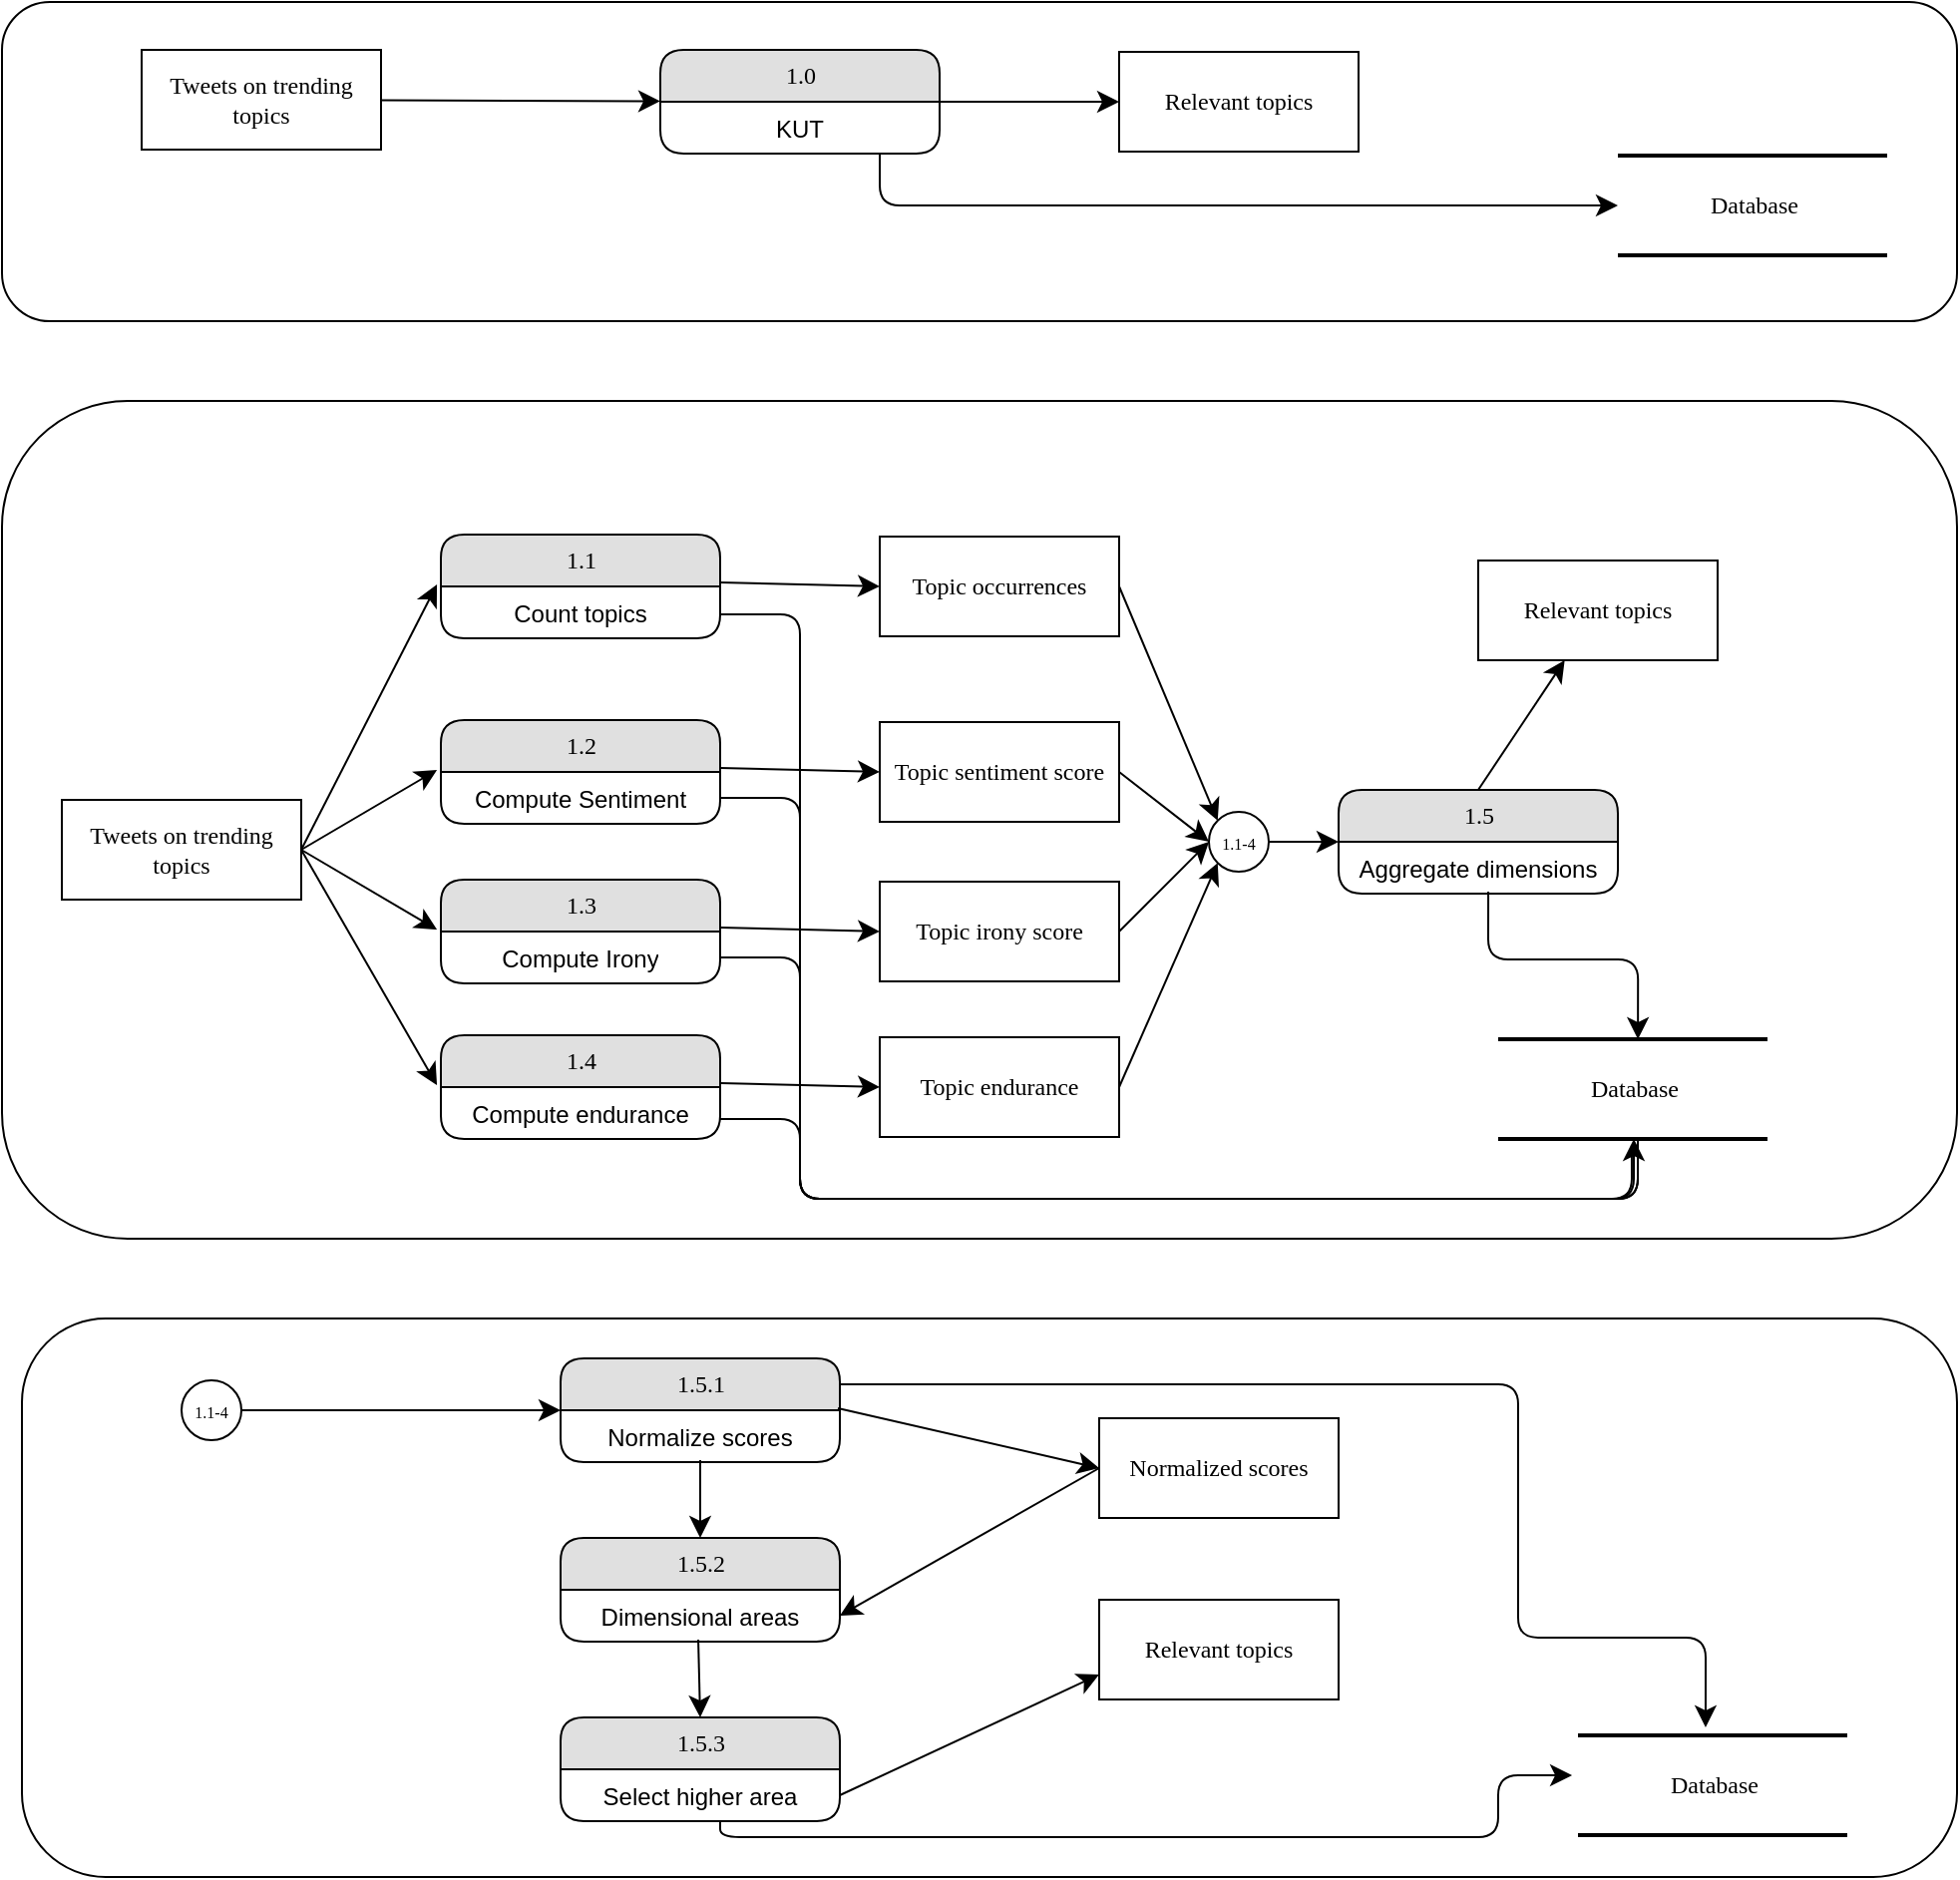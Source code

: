 <mxfile version="14.4.2" type="device"><diagram name="Page-1" id="52a04d89-c75d-2922-d76d-85b35f80e030"><mxGraphModel dx="1287" dy="803" grid="1" gridSize="10" guides="1" tooltips="1" connect="1" arrows="1" fold="1" page="1" pageScale="1" pageWidth="1100" pageHeight="850" background="#ffffff" math="0" shadow="0"><root><mxCell id="0"/><mxCell id="1" parent="0"/><mxCell id="VF_szZl6E9TT797WNr8M-30" value="" style="rounded=1;whiteSpace=wrap;html=1;" parent="1" vertex="1"><mxGeometry x="100" y="230" width="980" height="420" as="geometry"/></mxCell><mxCell id="VF_szZl6E9TT797WNr8M-2" value="" style="rounded=1;whiteSpace=wrap;html=1;" parent="1" vertex="1"><mxGeometry x="100" y="30" width="980" height="160" as="geometry"/></mxCell><mxCell id="21ea969265ad0168-30" value="Database" style="html=1;rounded=0;shadow=0;comic=0;labelBackgroundColor=none;strokeWidth=2;fontFamily=Verdana;fontSize=12;align=center;shape=mxgraph.ios7ui.horLines;" parent="1" vertex="1"><mxGeometry x="910" y="107" width="135" height="50" as="geometry"/></mxCell><mxCell id="17472293e6e8944d-4" value="Database" style="html=1;rounded=0;shadow=0;comic=0;labelBackgroundColor=none;strokeWidth=2;fontFamily=Verdana;fontSize=12;align=center;shape=mxgraph.ios7ui.horLines;" parent="1" vertex="1"><mxGeometry x="850" y="550" width="135" height="50" as="geometry"/></mxCell><mxCell id="17472293e6e8944d-29" value="Relevant topics" style="whiteSpace=wrap;html=1;rounded=0;shadow=0;comic=0;labelBackgroundColor=none;strokeWidth=1;fontFamily=Verdana;fontSize=12;align=center;" parent="1" vertex="1"><mxGeometry x="660" y="55" width="120" height="50" as="geometry"/></mxCell><mxCell id="1fdf3b25b50cf41e-27" style="edgeStyle=none;html=1;labelBackgroundColor=none;startFill=0;startSize=8;endFill=1;endSize=8;fontFamily=Verdana;fontSize=12;" parent="1" source="17472293e6e8944d-30" target="1fdf3b25b50cf41e-1" edge="1"><mxGeometry relative="1" as="geometry"/></mxCell><mxCell id="17472293e6e8944d-30" value="Tweets on trending topics" style="whiteSpace=wrap;html=1;rounded=0;shadow=0;comic=0;labelBackgroundColor=none;strokeWidth=1;fontFamily=Verdana;fontSize=12;align=center;" parent="1" vertex="1"><mxGeometry x="170" y="54" width="120" height="50" as="geometry"/></mxCell><mxCell id="1fdf3b25b50cf41e-28" style="edgeStyle=none;html=1;labelBackgroundColor=none;startFill=0;startSize=8;endFill=1;endSize=8;fontFamily=Verdana;fontSize=12;" parent="1" source="1fdf3b25b50cf41e-1" target="17472293e6e8944d-29" edge="1"><mxGeometry relative="1" as="geometry"/></mxCell><mxCell id="1fdf3b25b50cf41e-38" style="edgeStyle=orthogonalEdgeStyle;html=1;labelBackgroundColor=none;startFill=0;startSize=8;endFill=1;endSize=8;fontFamily=Verdana;fontSize=12;" parent="1" source="1fdf3b25b50cf41e-1" target="21ea969265ad0168-30" edge="1"><mxGeometry relative="1" as="geometry"><Array as="points"><mxPoint x="540" y="132"/></Array></mxGeometry></mxCell><mxCell id="1fdf3b25b50cf41e-1" value="1.0" style="swimlane;html=1;fontStyle=0;childLayout=stackLayout;horizontal=1;startSize=26;fillColor=#e0e0e0;horizontalStack=0;resizeParent=1;resizeLast=0;collapsible=1;marginBottom=0;swimlaneFillColor=#ffffff;align=center;rounded=1;shadow=0;comic=0;labelBackgroundColor=none;strokeWidth=1;fontFamily=Verdana;fontSize=12" parent="1" vertex="1"><mxGeometry x="430" y="54" width="140" height="52" as="geometry"/></mxCell><mxCell id="1fdf3b25b50cf41e-2" value="KUT" style="text;html=1;strokeColor=none;fillColor=none;spacingLeft=4;spacingRight=4;whiteSpace=wrap;overflow=hidden;rotatable=0;points=[[0,0.5],[1,0.5]];portConstraint=eastwest;align=center;" parent="1fdf3b25b50cf41e-1" vertex="1"><mxGeometry y="26" width="140" height="26" as="geometry"/></mxCell><mxCell id="VF_szZl6E9TT797WNr8M-3" value="Tweets on trending topics" style="whiteSpace=wrap;html=1;rounded=0;shadow=0;comic=0;labelBackgroundColor=none;strokeWidth=1;fontFamily=Verdana;fontSize=12;align=center;" parent="1" vertex="1"><mxGeometry x="130" y="430" width="120" height="50" as="geometry"/></mxCell><mxCell id="VF_szZl6E9TT797WNr8M-4" value="1.1" style="swimlane;html=1;fontStyle=0;childLayout=stackLayout;horizontal=1;startSize=26;fillColor=#e0e0e0;horizontalStack=0;resizeParent=1;resizeLast=0;collapsible=1;marginBottom=0;swimlaneFillColor=#ffffff;align=center;rounded=1;shadow=0;comic=0;labelBackgroundColor=none;strokeWidth=1;fontFamily=Verdana;fontSize=12" parent="1" vertex="1"><mxGeometry x="320" y="297" width="140" height="52" as="geometry"/></mxCell><mxCell id="VF_szZl6E9TT797WNr8M-5" value="Count topics" style="text;html=1;strokeColor=none;fillColor=none;spacingLeft=4;spacingRight=4;whiteSpace=wrap;overflow=hidden;rotatable=0;points=[[0,0.5],[1,0.5]];portConstraint=eastwest;align=center;" parent="VF_szZl6E9TT797WNr8M-4" vertex="1"><mxGeometry y="26" width="140" height="26" as="geometry"/></mxCell><mxCell id="VF_szZl6E9TT797WNr8M-14" style="edgeStyle=none;html=1;labelBackgroundColor=none;startFill=0;startSize=8;endFill=1;endSize=8;fontFamily=Verdana;fontSize=12;entryX=-0.014;entryY=-0.038;entryDx=0;entryDy=0;entryPerimeter=0;exitX=1;exitY=0.5;exitDx=0;exitDy=0;" parent="1" source="VF_szZl6E9TT797WNr8M-3" target="VF_szZl6E9TT797WNr8M-5" edge="1"><mxGeometry relative="1" as="geometry"><mxPoint x="370" y="325" as="sourcePoint"/><mxPoint x="350" y="335" as="targetPoint"/></mxGeometry></mxCell><mxCell id="VF_szZl6E9TT797WNr8M-15" value="Relevant topics" style="whiteSpace=wrap;html=1;rounded=0;shadow=0;comic=0;labelBackgroundColor=none;strokeWidth=1;fontFamily=Verdana;fontSize=12;align=center;" parent="1" vertex="1"><mxGeometry x="840" y="310" width="120" height="50" as="geometry"/></mxCell><mxCell id="VF_szZl6E9TT797WNr8M-17" style="edgeStyle=orthogonalEdgeStyle;html=1;labelBackgroundColor=none;startFill=0;startSize=8;endFill=0;endSize=8;fontFamily=Verdana;fontSize=12;entryX=0.496;entryY=1.06;entryDx=0;entryDy=0;entryPerimeter=0;endArrow=none;" parent="1" source="VF_szZl6E9TT797WNr8M-5" target="17472293e6e8944d-4" edge="1"><mxGeometry relative="1" as="geometry"><Array as="points"><mxPoint x="500" y="337"/><mxPoint x="500" y="630"/><mxPoint x="917" y="630"/></Array><mxPoint x="550" y="116" as="sourcePoint"/><mxPoint x="920" y="142" as="targetPoint"/></mxGeometry></mxCell><mxCell id="VF_szZl6E9TT797WNr8M-25" value="&lt;font style=&quot;font-size: 8px&quot;&gt;1.1-4&lt;/font&gt;" style="ellipse;whiteSpace=wrap;html=1;rounded=1;shadow=0;comic=0;labelBackgroundColor=none;strokeWidth=1;fontFamily=Verdana;fontSize=12;align=center;" parent="1" vertex="1"><mxGeometry x="705" y="436" width="30" height="30" as="geometry"/></mxCell><mxCell id="VF_szZl6E9TT797WNr8M-26" style="edgeStyle=none;html=1;labelBackgroundColor=none;startFill=0;startSize=8;endFill=1;endSize=8;fontFamily=Verdana;fontSize=12;exitX=1;exitY=0.5;exitDx=0;exitDy=0;entryX=0;entryY=0.5;entryDx=0;entryDy=0;" parent="1" source="VF_szZl6E9TT797WNr8M-25" target="pI8kak1XaSbl2XmNhLbG-22" edge="1"><mxGeometry relative="1" as="geometry"><mxPoint x="515.607" y="425.607" as="sourcePoint"/><mxPoint x="790" y="458" as="targetPoint"/></mxGeometry></mxCell><mxCell id="VF_szZl6E9TT797WNr8M-29" style="edgeStyle=orthogonalEdgeStyle;html=1;labelBackgroundColor=none;startFill=0;startSize=8;endFill=1;endSize=8;fontFamily=Verdana;fontSize=12;exitX=1;exitY=0.5;exitDx=0;exitDy=0;" parent="1" source="pI8kak1XaSbl2XmNhLbG-7" target="17472293e6e8944d-4" edge="1"><mxGeometry relative="1" as="geometry"><Array as="points"><mxPoint x="500" y="429"/><mxPoint x="500" y="630"/><mxPoint x="918" y="630"/></Array><mxPoint x="480" y="428" as="sourcePoint"/><mxPoint x="900" y="420" as="targetPoint"/></mxGeometry></mxCell><mxCell id="VF_szZl6E9TT797WNr8M-31" value="" style="rounded=1;whiteSpace=wrap;html=1;" parent="1" vertex="1"><mxGeometry x="110" y="690" width="970" height="280" as="geometry"/></mxCell><mxCell id="VF_szZl6E9TT797WNr8M-33" value="1.5.1" style="swimlane;html=1;fontStyle=0;childLayout=stackLayout;horizontal=1;startSize=26;fillColor=#e0e0e0;horizontalStack=0;resizeParent=1;resizeLast=0;collapsible=1;marginBottom=0;swimlaneFillColor=#ffffff;align=center;rounded=1;shadow=0;comic=0;labelBackgroundColor=none;strokeWidth=1;fontFamily=Verdana;fontSize=12" parent="1" vertex="1"><mxGeometry x="380" y="710" width="140" height="52" as="geometry"/></mxCell><mxCell id="VF_szZl6E9TT797WNr8M-34" value="Normalize scores" style="text;html=1;strokeColor=none;fillColor=none;spacingLeft=4;spacingRight=4;whiteSpace=wrap;overflow=hidden;rotatable=0;points=[[0,0.5],[1,0.5]];portConstraint=eastwest;align=center;" parent="VF_szZl6E9TT797WNr8M-33" vertex="1"><mxGeometry y="26" width="140" height="26" as="geometry"/></mxCell><mxCell id="VF_szZl6E9TT797WNr8M-36" value="Normalized scores" style="whiteSpace=wrap;html=1;rounded=0;shadow=0;comic=0;labelBackgroundColor=none;strokeWidth=1;fontFamily=Verdana;fontSize=12;align=center;" parent="1" vertex="1"><mxGeometry x="650" y="740" width="120" height="50" as="geometry"/></mxCell><mxCell id="VF_szZl6E9TT797WNr8M-40" value="&lt;span style=&quot;font-size: 8px&quot;&gt;1.1-4&lt;/span&gt;" style="ellipse;whiteSpace=wrap;html=1;rounded=1;shadow=0;comic=0;labelBackgroundColor=none;strokeWidth=1;fontFamily=Verdana;fontSize=12;align=center;" parent="1" vertex="1"><mxGeometry x="190" y="721" width="30" height="30" as="geometry"/></mxCell><mxCell id="VF_szZl6E9TT797WNr8M-44" value="1.5.2" style="swimlane;html=1;fontStyle=0;childLayout=stackLayout;horizontal=1;startSize=26;fillColor=#e0e0e0;horizontalStack=0;resizeParent=1;resizeLast=0;collapsible=1;marginBottom=0;swimlaneFillColor=#ffffff;align=center;rounded=1;shadow=0;comic=0;labelBackgroundColor=none;strokeWidth=1;fontFamily=Verdana;fontSize=12" parent="1" vertex="1"><mxGeometry x="380" y="800" width="140" height="52" as="geometry"/></mxCell><mxCell id="VF_szZl6E9TT797WNr8M-45" value="Dimensional areas" style="text;html=1;strokeColor=none;fillColor=none;spacingLeft=4;spacingRight=4;whiteSpace=wrap;overflow=hidden;rotatable=0;points=[[0,0.5],[1,0.5]];portConstraint=eastwest;align=center;" parent="VF_szZl6E9TT797WNr8M-44" vertex="1"><mxGeometry y="26" width="140" height="26" as="geometry"/></mxCell><mxCell id="VF_szZl6E9TT797WNr8M-46" style="edgeStyle=none;html=1;labelBackgroundColor=none;startFill=0;startSize=8;endFill=1;endSize=8;fontFamily=Verdana;fontSize=12;exitX=1;exitY=0.5;exitDx=0;exitDy=0;entryX=0;entryY=0.5;entryDx=0;entryDy=0;" parent="1" source="VF_szZl6E9TT797WNr8M-40" target="VF_szZl6E9TT797WNr8M-33" edge="1"><mxGeometry relative="1" as="geometry"><mxPoint x="310" y="755" as="sourcePoint"/><mxPoint x="384.393" y="824.393" as="targetPoint"/></mxGeometry></mxCell><mxCell id="VF_szZl6E9TT797WNr8M-47" value="Relevant topics" style="whiteSpace=wrap;html=1;rounded=0;shadow=0;comic=0;labelBackgroundColor=none;strokeWidth=1;fontFamily=Verdana;fontSize=12;align=center;" parent="1" vertex="1"><mxGeometry x="650" y="831" width="120" height="50" as="geometry"/></mxCell><mxCell id="VF_szZl6E9TT797WNr8M-54" style="edgeStyle=orthogonalEdgeStyle;html=1;labelBackgroundColor=none;startFill=0;startSize=8;endFill=1;endSize=8;fontFamily=Verdana;fontSize=12;entryX=-0.022;entryY=0.4;entryDx=0;entryDy=0;entryPerimeter=0;" parent="1" target="VF_szZl6E9TT797WNr8M-56" edge="1" source="pI8kak1XaSbl2XmNhLbG-31"><mxGeometry relative="1" as="geometry"><Array as="points"><mxPoint x="460" y="950"/><mxPoint x="850" y="950"/><mxPoint x="850" y="919"/></Array><mxPoint x="600" y="877" as="sourcePoint"/><mxPoint x="940" y="769" as="targetPoint"/></mxGeometry></mxCell><mxCell id="VF_szZl6E9TT797WNr8M-56" value="Database" style="html=1;rounded=0;shadow=0;comic=0;labelBackgroundColor=none;strokeWidth=2;fontFamily=Verdana;fontSize=12;align=center;shape=mxgraph.ios7ui.horLines;" parent="1" vertex="1"><mxGeometry x="890" y="899" width="135" height="50" as="geometry"/></mxCell><mxCell id="pI8kak1XaSbl2XmNhLbG-2" value="Topic occurrences" style="whiteSpace=wrap;html=1;rounded=0;shadow=0;comic=0;labelBackgroundColor=none;strokeWidth=1;fontFamily=Verdana;fontSize=12;align=center;" vertex="1" parent="1"><mxGeometry x="540" y="298" width="120" height="50" as="geometry"/></mxCell><mxCell id="pI8kak1XaSbl2XmNhLbG-3" style="edgeStyle=none;html=1;labelBackgroundColor=none;startFill=0;startSize=8;endFill=1;endSize=8;fontFamily=Verdana;fontSize=12;entryX=0;entryY=0.5;entryDx=0;entryDy=0;exitX=1;exitY=-0.077;exitDx=0;exitDy=0;exitPerimeter=0;" edge="1" parent="1" source="VF_szZl6E9TT797WNr8M-5" target="pI8kak1XaSbl2XmNhLbG-2"><mxGeometry relative="1" as="geometry"><mxPoint x="270" y="332.498" as="sourcePoint"/><mxPoint x="328.04" y="332.012" as="targetPoint"/></mxGeometry></mxCell><mxCell id="pI8kak1XaSbl2XmNhLbG-5" style="edgeStyle=none;html=1;labelBackgroundColor=none;startFill=0;startSize=8;endFill=1;endSize=8;fontFamily=Verdana;fontSize=12;entryX=-0.014;entryY=-0.038;entryDx=0;entryDy=0;entryPerimeter=0;exitX=1;exitY=0.5;exitDx=0;exitDy=0;" edge="1" source="VF_szZl6E9TT797WNr8M-3" target="pI8kak1XaSbl2XmNhLbG-7" parent="1"><mxGeometry relative="1" as="geometry"><mxPoint x="260" y="320" as="sourcePoint"/><mxPoint x="350" y="428" as="targetPoint"/></mxGeometry></mxCell><mxCell id="pI8kak1XaSbl2XmNhLbG-6" value="1.2" style="swimlane;html=1;fontStyle=0;childLayout=stackLayout;horizontal=1;startSize=26;fillColor=#e0e0e0;horizontalStack=0;resizeParent=1;resizeLast=0;collapsible=1;marginBottom=0;swimlaneFillColor=#ffffff;align=center;rounded=1;shadow=0;comic=0;labelBackgroundColor=none;strokeWidth=1;fontFamily=Verdana;fontSize=12" vertex="1" parent="1"><mxGeometry x="320" y="390" width="140" height="52" as="geometry"/></mxCell><mxCell id="pI8kak1XaSbl2XmNhLbG-7" value="Compute Sentiment" style="text;html=1;strokeColor=none;fillColor=none;spacingLeft=4;spacingRight=4;whiteSpace=wrap;overflow=hidden;rotatable=0;points=[[0,0.5],[1,0.5]];portConstraint=eastwest;align=center;" vertex="1" parent="pI8kak1XaSbl2XmNhLbG-6"><mxGeometry y="26" width="140" height="26" as="geometry"/></mxCell><mxCell id="pI8kak1XaSbl2XmNhLbG-8" value="Topic sentiment score" style="whiteSpace=wrap;html=1;rounded=0;shadow=0;comic=0;labelBackgroundColor=none;strokeWidth=1;fontFamily=Verdana;fontSize=12;align=center;" vertex="1" parent="1"><mxGeometry x="540" y="391" width="120" height="50" as="geometry"/></mxCell><mxCell id="pI8kak1XaSbl2XmNhLbG-9" style="edgeStyle=none;html=1;labelBackgroundColor=none;startFill=0;startSize=8;endFill=1;endSize=8;fontFamily=Verdana;fontSize=12;entryX=0;entryY=0.5;entryDx=0;entryDy=0;exitX=1;exitY=-0.077;exitDx=0;exitDy=0;exitPerimeter=0;" edge="1" source="pI8kak1XaSbl2XmNhLbG-7" target="pI8kak1XaSbl2XmNhLbG-8" parent="1"><mxGeometry relative="1" as="geometry"><mxPoint x="270" y="425.498" as="sourcePoint"/><mxPoint x="328.04" y="425.012" as="targetPoint"/></mxGeometry></mxCell><mxCell id="pI8kak1XaSbl2XmNhLbG-10" style="edgeStyle=none;html=1;labelBackgroundColor=none;startFill=0;startSize=8;endFill=1;endSize=8;fontFamily=Verdana;fontSize=12;entryX=-0.014;entryY=-0.038;entryDx=0;entryDy=0;entryPerimeter=0;exitX=1;exitY=0.5;exitDx=0;exitDy=0;" edge="1" target="pI8kak1XaSbl2XmNhLbG-12" parent="1" source="VF_szZl6E9TT797WNr8M-3"><mxGeometry relative="1" as="geometry"><mxPoint x="260" y="400" as="sourcePoint"/><mxPoint x="350" y="508" as="targetPoint"/></mxGeometry></mxCell><mxCell id="pI8kak1XaSbl2XmNhLbG-11" value="1.3" style="swimlane;html=1;fontStyle=0;childLayout=stackLayout;horizontal=1;startSize=26;fillColor=#e0e0e0;horizontalStack=0;resizeParent=1;resizeLast=0;collapsible=1;marginBottom=0;swimlaneFillColor=#ffffff;align=center;rounded=1;shadow=0;comic=0;labelBackgroundColor=none;strokeWidth=1;fontFamily=Verdana;fontSize=12" vertex="1" parent="1"><mxGeometry x="320" y="470" width="140" height="52" as="geometry"/></mxCell><mxCell id="pI8kak1XaSbl2XmNhLbG-12" value="Compute Irony" style="text;html=1;strokeColor=none;fillColor=none;spacingLeft=4;spacingRight=4;whiteSpace=wrap;overflow=hidden;rotatable=0;points=[[0,0.5],[1,0.5]];portConstraint=eastwest;align=center;" vertex="1" parent="pI8kak1XaSbl2XmNhLbG-11"><mxGeometry y="26" width="140" height="26" as="geometry"/></mxCell><mxCell id="pI8kak1XaSbl2XmNhLbG-13" style="edgeStyle=none;html=1;labelBackgroundColor=none;startFill=0;startSize=8;endFill=1;endSize=8;fontFamily=Verdana;fontSize=12;entryX=0;entryY=0.5;entryDx=0;entryDy=0;exitX=1;exitY=-0.077;exitDx=0;exitDy=0;exitPerimeter=0;" edge="1" source="pI8kak1XaSbl2XmNhLbG-12" target="pI8kak1XaSbl2XmNhLbG-14" parent="1"><mxGeometry relative="1" as="geometry"><mxPoint x="270" y="505.498" as="sourcePoint"/><mxPoint x="328.04" y="505.012" as="targetPoint"/></mxGeometry></mxCell><mxCell id="pI8kak1XaSbl2XmNhLbG-14" value="Topic irony score" style="whiteSpace=wrap;html=1;rounded=0;shadow=0;comic=0;labelBackgroundColor=none;strokeWidth=1;fontFamily=Verdana;fontSize=12;align=center;" vertex="1" parent="1"><mxGeometry x="540" y="471" width="120" height="50" as="geometry"/></mxCell><mxCell id="pI8kak1XaSbl2XmNhLbG-15" value="1.4" style="swimlane;html=1;fontStyle=0;childLayout=stackLayout;horizontal=1;startSize=26;fillColor=#e0e0e0;horizontalStack=0;resizeParent=1;resizeLast=0;collapsible=1;marginBottom=0;swimlaneFillColor=#ffffff;align=center;rounded=1;shadow=0;comic=0;labelBackgroundColor=none;strokeWidth=1;fontFamily=Verdana;fontSize=12" vertex="1" parent="1"><mxGeometry x="320" y="548" width="140" height="52" as="geometry"/></mxCell><mxCell id="pI8kak1XaSbl2XmNhLbG-16" value="Compute endurance" style="text;html=1;strokeColor=none;fillColor=none;spacingLeft=4;spacingRight=4;whiteSpace=wrap;overflow=hidden;rotatable=0;points=[[0,0.5],[1,0.5]];portConstraint=eastwest;align=center;" vertex="1" parent="pI8kak1XaSbl2XmNhLbG-15"><mxGeometry y="26" width="140" height="26" as="geometry"/></mxCell><mxCell id="pI8kak1XaSbl2XmNhLbG-17" style="edgeStyle=none;html=1;labelBackgroundColor=none;startFill=0;startSize=8;endFill=1;endSize=8;fontFamily=Verdana;fontSize=12;entryX=-0.014;entryY=-0.038;entryDx=0;entryDy=0;entryPerimeter=0;exitX=1;exitY=0.5;exitDx=0;exitDy=0;" edge="1" target="pI8kak1XaSbl2XmNhLbG-16" parent="1" source="VF_szZl6E9TT797WNr8M-3"><mxGeometry relative="1" as="geometry"><mxPoint x="260" y="320" as="sourcePoint"/><mxPoint x="350" y="586" as="targetPoint"/></mxGeometry></mxCell><mxCell id="pI8kak1XaSbl2XmNhLbG-18" style="edgeStyle=none;html=1;labelBackgroundColor=none;startFill=0;startSize=8;endFill=1;endSize=8;fontFamily=Verdana;fontSize=12;entryX=0;entryY=0.5;entryDx=0;entryDy=0;exitX=1;exitY=-0.077;exitDx=0;exitDy=0;exitPerimeter=0;" edge="1" source="pI8kak1XaSbl2XmNhLbG-16" target="pI8kak1XaSbl2XmNhLbG-19" parent="1"><mxGeometry relative="1" as="geometry"><mxPoint x="270" y="583.498" as="sourcePoint"/><mxPoint x="328.04" y="583.012" as="targetPoint"/></mxGeometry></mxCell><mxCell id="pI8kak1XaSbl2XmNhLbG-19" value="Topic endurance" style="whiteSpace=wrap;html=1;rounded=0;shadow=0;comic=0;labelBackgroundColor=none;strokeWidth=1;fontFamily=Verdana;fontSize=12;align=center;" vertex="1" parent="1"><mxGeometry x="540" y="549" width="120" height="50" as="geometry"/></mxCell><mxCell id="pI8kak1XaSbl2XmNhLbG-20" style="edgeStyle=orthogonalEdgeStyle;html=1;labelBackgroundColor=none;startFill=0;startSize=8;endFill=0;endSize=8;fontFamily=Verdana;fontSize=12;exitX=1;exitY=0.5;exitDx=0;exitDy=0;endArrow=none;" edge="1" parent="1" source="pI8kak1XaSbl2XmNhLbG-12"><mxGeometry relative="1" as="geometry"><Array as="points"><mxPoint x="500" y="509"/><mxPoint x="500" y="630"/><mxPoint x="920" y="630"/></Array><mxPoint x="470" y="439" as="sourcePoint"/><mxPoint x="920" y="610" as="targetPoint"/></mxGeometry></mxCell><mxCell id="pI8kak1XaSbl2XmNhLbG-21" style="edgeStyle=orthogonalEdgeStyle;html=1;labelBackgroundColor=none;startFill=0;startSize=8;endFill=0;endSize=8;fontFamily=Verdana;fontSize=12;exitX=1;exitY=0.5;exitDx=0;exitDy=0;endArrow=none;" edge="1" parent="1"><mxGeometry relative="1" as="geometry"><Array as="points"><mxPoint x="500" y="590"/><mxPoint x="500" y="630"/><mxPoint x="920" y="630"/></Array><mxPoint x="460" y="590" as="sourcePoint"/><mxPoint x="920" y="600" as="targetPoint"/></mxGeometry></mxCell><mxCell id="pI8kak1XaSbl2XmNhLbG-22" value="1.5" style="swimlane;html=1;fontStyle=0;childLayout=stackLayout;horizontal=1;startSize=26;fillColor=#e0e0e0;horizontalStack=0;resizeParent=1;resizeLast=0;collapsible=1;marginBottom=0;swimlaneFillColor=#ffffff;align=center;rounded=1;shadow=0;comic=0;labelBackgroundColor=none;strokeWidth=1;fontFamily=Verdana;fontSize=12" vertex="1" parent="1"><mxGeometry x="770" y="425" width="140" height="52" as="geometry"/></mxCell><mxCell id="pI8kak1XaSbl2XmNhLbG-23" value="Aggregate dimensions" style="text;html=1;strokeColor=none;fillColor=none;spacingLeft=4;spacingRight=4;whiteSpace=wrap;overflow=hidden;rotatable=0;points=[[0,0.5],[1,0.5]];portConstraint=eastwest;align=center;" vertex="1" parent="pI8kak1XaSbl2XmNhLbG-22"><mxGeometry y="26" width="140" height="26" as="geometry"/></mxCell><mxCell id="pI8kak1XaSbl2XmNhLbG-24" style="edgeStyle=none;html=1;labelBackgroundColor=none;startFill=0;startSize=8;endFill=1;endSize=8;fontFamily=Verdana;fontSize=12;entryX=0;entryY=0;entryDx=0;entryDy=0;exitX=1;exitY=0.5;exitDx=0;exitDy=0;" edge="1" parent="1" source="pI8kak1XaSbl2XmNhLbG-2" target="VF_szZl6E9TT797WNr8M-25"><mxGeometry relative="1" as="geometry"><mxPoint x="470" y="330.998" as="sourcePoint"/><mxPoint x="550" y="333" as="targetPoint"/></mxGeometry></mxCell><mxCell id="pI8kak1XaSbl2XmNhLbG-25" style="edgeStyle=none;html=1;labelBackgroundColor=none;startFill=0;startSize=8;endFill=1;endSize=8;fontFamily=Verdana;fontSize=12;entryX=0;entryY=0.5;entryDx=0;entryDy=0;exitX=1;exitY=0.5;exitDx=0;exitDy=0;" edge="1" parent="1" source="pI8kak1XaSbl2XmNhLbG-8" target="VF_szZl6E9TT797WNr8M-25"><mxGeometry relative="1" as="geometry"><mxPoint x="670" y="333" as="sourcePoint"/><mxPoint x="719.393" y="450.393" as="targetPoint"/></mxGeometry></mxCell><mxCell id="pI8kak1XaSbl2XmNhLbG-26" style="edgeStyle=none;html=1;labelBackgroundColor=none;startFill=0;startSize=8;endFill=1;endSize=8;fontFamily=Verdana;fontSize=12;entryX=0;entryY=0.5;entryDx=0;entryDy=0;exitX=1;exitY=0.5;exitDx=0;exitDy=0;" edge="1" parent="1" source="pI8kak1XaSbl2XmNhLbG-14" target="VF_szZl6E9TT797WNr8M-25"><mxGeometry relative="1" as="geometry"><mxPoint x="670" y="426" as="sourcePoint"/><mxPoint x="715" y="461" as="targetPoint"/></mxGeometry></mxCell><mxCell id="pI8kak1XaSbl2XmNhLbG-27" style="edgeStyle=none;html=1;labelBackgroundColor=none;startFill=0;startSize=8;endFill=1;endSize=8;fontFamily=Verdana;fontSize=12;entryX=0;entryY=1;entryDx=0;entryDy=0;exitX=1;exitY=0.5;exitDx=0;exitDy=0;" edge="1" parent="1" source="pI8kak1XaSbl2XmNhLbG-19" target="VF_szZl6E9TT797WNr8M-25"><mxGeometry relative="1" as="geometry"><mxPoint x="670" y="506" as="sourcePoint"/><mxPoint x="715" y="461" as="targetPoint"/></mxGeometry></mxCell><mxCell id="pI8kak1XaSbl2XmNhLbG-28" style="edgeStyle=none;html=1;labelBackgroundColor=none;startFill=0;startSize=8;endFill=1;endSize=8;fontFamily=Verdana;fontSize=12;exitX=0.5;exitY=0;exitDx=0;exitDy=0;" edge="1" parent="1" source="pI8kak1XaSbl2XmNhLbG-22" target="VF_szZl6E9TT797WNr8M-15"><mxGeometry relative="1" as="geometry"><mxPoint x="670" y="333" as="sourcePoint"/><mxPoint x="719.393" y="450.393" as="targetPoint"/></mxGeometry></mxCell><mxCell id="pI8kak1XaSbl2XmNhLbG-29" style="edgeStyle=orthogonalEdgeStyle;html=1;labelBackgroundColor=none;startFill=0;startSize=8;endFill=1;endSize=8;fontFamily=Verdana;fontSize=12;exitX=0.536;exitY=0.962;exitDx=0;exitDy=0;exitPerimeter=0;entryX=0.519;entryY=0;entryDx=0;entryDy=0;entryPerimeter=0;" edge="1" parent="1" source="pI8kak1XaSbl2XmNhLbG-23" target="17472293e6e8944d-4"><mxGeometry relative="1" as="geometry"><Array as="points"><mxPoint x="845" y="510"/><mxPoint x="920" y="510"/></Array><mxPoint x="470" y="439" as="sourcePoint"/><mxPoint x="928" y="610" as="targetPoint"/></mxGeometry></mxCell><mxCell id="pI8kak1XaSbl2XmNhLbG-30" value="1.5.3" style="swimlane;html=1;fontStyle=0;childLayout=stackLayout;horizontal=1;startSize=26;fillColor=#e0e0e0;horizontalStack=0;resizeParent=1;resizeLast=0;collapsible=1;marginBottom=0;swimlaneFillColor=#ffffff;align=center;rounded=1;shadow=0;comic=0;labelBackgroundColor=none;strokeWidth=1;fontFamily=Verdana;fontSize=12" vertex="1" parent="1"><mxGeometry x="380" y="890" width="140" height="52" as="geometry"/></mxCell><mxCell id="pI8kak1XaSbl2XmNhLbG-31" value="Select higher area" style="text;html=1;strokeColor=none;fillColor=none;spacingLeft=4;spacingRight=4;whiteSpace=wrap;overflow=hidden;rotatable=0;points=[[0,0.5],[1,0.5]];portConstraint=eastwest;align=center;" vertex="1" parent="pI8kak1XaSbl2XmNhLbG-30"><mxGeometry y="26" width="140" height="26" as="geometry"/></mxCell><mxCell id="pI8kak1XaSbl2XmNhLbG-32" style="edgeStyle=none;html=1;labelBackgroundColor=none;startFill=0;startSize=8;endFill=1;endSize=8;fontFamily=Verdana;fontSize=12;exitX=0.993;exitY=-0.038;exitDx=0;exitDy=0;entryX=0;entryY=0.5;entryDx=0;entryDy=0;exitPerimeter=0;" edge="1" parent="1" source="VF_szZl6E9TT797WNr8M-34" target="VF_szZl6E9TT797WNr8M-36"><mxGeometry relative="1" as="geometry"><mxPoint x="240" y="826" as="sourcePoint"/><mxPoint x="390" y="746" as="targetPoint"/></mxGeometry></mxCell><mxCell id="pI8kak1XaSbl2XmNhLbG-33" style="edgeStyle=none;html=1;labelBackgroundColor=none;startFill=0;startSize=8;endFill=1;endSize=8;fontFamily=Verdana;fontSize=12;entryX=0.5;entryY=0;entryDx=0;entryDy=0;" edge="1" parent="1" target="VF_szZl6E9TT797WNr8M-44"><mxGeometry relative="1" as="geometry"><mxPoint x="450" y="761" as="sourcePoint"/><mxPoint x="660" y="775" as="targetPoint"/></mxGeometry></mxCell><mxCell id="pI8kak1XaSbl2XmNhLbG-34" style="edgeStyle=none;html=1;labelBackgroundColor=none;startFill=0;startSize=8;endFill=1;endSize=8;fontFamily=Verdana;fontSize=12;exitX=0;exitY=0.5;exitDx=0;exitDy=0;entryX=1;entryY=0.5;entryDx=0;entryDy=0;" edge="1" parent="1" source="VF_szZl6E9TT797WNr8M-36" target="VF_szZl6E9TT797WNr8M-45"><mxGeometry relative="1" as="geometry"><mxPoint x="529.02" y="745.012" as="sourcePoint"/><mxPoint x="660" y="775" as="targetPoint"/></mxGeometry></mxCell><mxCell id="pI8kak1XaSbl2XmNhLbG-35" style="edgeStyle=none;html=1;labelBackgroundColor=none;startFill=0;startSize=8;endFill=1;endSize=8;fontFamily=Verdana;fontSize=12;entryX=0.5;entryY=0;entryDx=0;entryDy=0;exitX=0.493;exitY=0.962;exitDx=0;exitDy=0;exitPerimeter=0;" edge="1" parent="1" source="VF_szZl6E9TT797WNr8M-45" target="pI8kak1XaSbl2XmNhLbG-30"><mxGeometry relative="1" as="geometry"><mxPoint x="460" y="771" as="sourcePoint"/><mxPoint x="460" y="810" as="targetPoint"/></mxGeometry></mxCell><mxCell id="pI8kak1XaSbl2XmNhLbG-36" style="edgeStyle=none;html=1;labelBackgroundColor=none;startFill=0;startSize=8;endFill=1;endSize=8;fontFamily=Verdana;fontSize=12;exitX=1;exitY=0.5;exitDx=0;exitDy=0;entryX=0;entryY=0.75;entryDx=0;entryDy=0;" edge="1" parent="1" source="pI8kak1XaSbl2XmNhLbG-31" target="VF_szZl6E9TT797WNr8M-47"><mxGeometry relative="1" as="geometry"><mxPoint x="660" y="800" as="sourcePoint"/><mxPoint x="530" y="849" as="targetPoint"/></mxGeometry></mxCell><mxCell id="pI8kak1XaSbl2XmNhLbG-37" style="edgeStyle=orthogonalEdgeStyle;html=1;labelBackgroundColor=none;startFill=0;startSize=8;endFill=1;endSize=8;fontFamily=Verdana;fontSize=12;entryX=0.474;entryY=-0.08;entryDx=0;entryDy=0;entryPerimeter=0;exitX=1;exitY=0.25;exitDx=0;exitDy=0;" edge="1" parent="1" source="VF_szZl6E9TT797WNr8M-33" target="VF_szZl6E9TT797WNr8M-56"><mxGeometry relative="1" as="geometry"><Array as="points"><mxPoint x="860" y="723"/><mxPoint x="860" y="850"/><mxPoint x="954" y="850"/></Array><mxPoint x="470" y="952" as="sourcePoint"/><mxPoint x="897.03" y="929" as="targetPoint"/></mxGeometry></mxCell></root></mxGraphModel></diagram></mxfile>